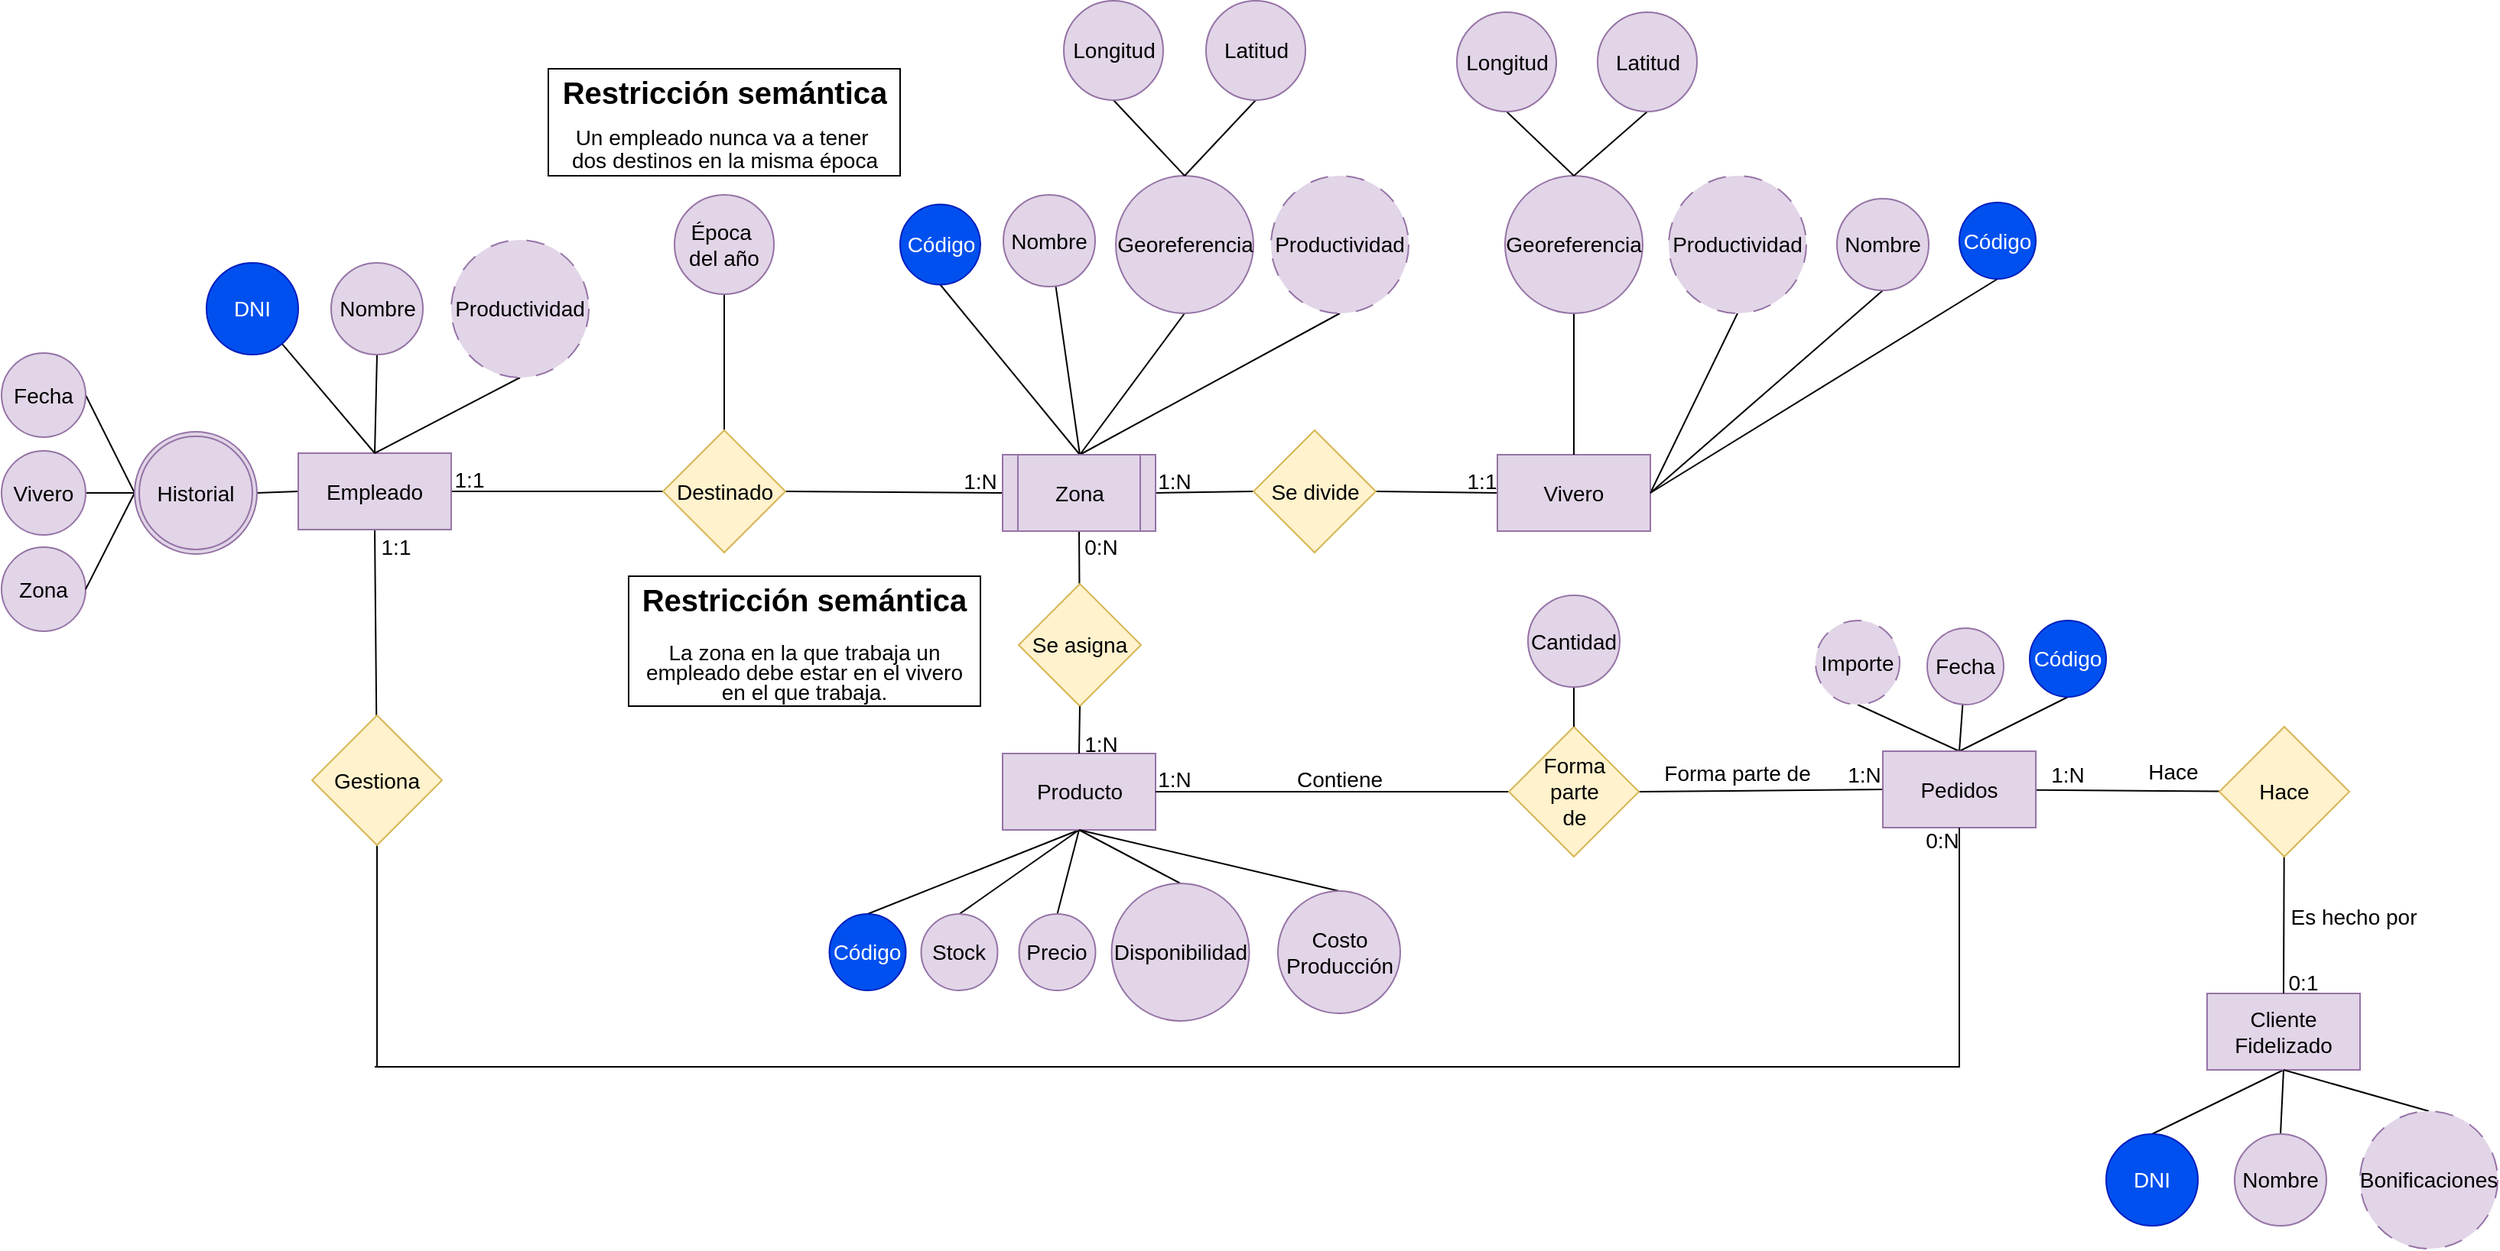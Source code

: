 <mxfile version="24.8.3">
  <diagram name="Viveros" id="qzEOuTu9NKWMBjpNig4R">
    <mxGraphModel grid="1" page="1" gridSize="10" guides="1" tooltips="1" connect="1" arrows="1" fold="1" pageScale="1" pageWidth="827" pageHeight="1169" math="0" shadow="0">
      <root>
        <mxCell id="0" />
        <mxCell id="1" parent="0" />
        <mxCell id="AyrixzSQWaV738IrmU4d-55" style="edgeStyle=none;curved=1;rounded=0;orthogonalLoop=1;jettySize=auto;html=1;exitX=1;exitY=0.5;exitDx=0;exitDy=0;entryX=0;entryY=0.5;entryDx=0;entryDy=0;fontSize=12;startSize=8;endSize=8;endArrow=none;endFill=0;" edge="1" parent="1" source="WhL2kZLVGy2SMYVbGXkR-1" target="AyrixzSQWaV738IrmU4d-54">
          <mxGeometry relative="1" as="geometry">
            <mxPoint x="435" y="494.5" as="sourcePoint" />
          </mxGeometry>
        </mxCell>
        <mxCell id="AyrixzSQWaV738IrmU4d-51" style="edgeStyle=none;curved=1;rounded=0;orthogonalLoop=1;jettySize=auto;html=1;exitX=0.5;exitY=1;exitDx=0;exitDy=0;fontSize=12;startSize=8;endSize=8;endArrow=none;endFill=0;" edge="1" parent="1" source="WhL2kZLVGy2SMYVbGXkR-1" target="AyrixzSQWaV738IrmU4d-22">
          <mxGeometry relative="1" as="geometry">
            <mxPoint x="385" y="519.5" as="sourcePoint" />
          </mxGeometry>
        </mxCell>
        <mxCell id="AyrixzSQWaV738IrmU4d-56" style="rounded=0;orthogonalLoop=1;jettySize=auto;html=1;exitX=0;exitY=0.5;exitDx=0;exitDy=0;entryX=1;entryY=0.5;entryDx=0;entryDy=0;fontSize=12;startSize=8;endSize=8;endArrow=none;endFill=0;" edge="1" parent="1" source="AyrixzSQWaV738IrmU4d-11" target="AyrixzSQWaV738IrmU4d-54">
          <mxGeometry relative="1" as="geometry" />
        </mxCell>
        <mxCell id="AyrixzSQWaV738IrmU4d-113" style="edgeStyle=none;curved=1;rounded=0;orthogonalLoop=1;jettySize=auto;html=1;exitX=1;exitY=0.5;exitDx=0;exitDy=0;fontSize=12;startSize=8;endSize=8;endArrow=none;endFill=0;entryX=0.5;entryY=1;entryDx=0;entryDy=0;" edge="1" parent="1" source="AyrixzSQWaV738IrmU4d-11" target="AyrixzSQWaV738IrmU4d-112">
          <mxGeometry relative="1" as="geometry" />
        </mxCell>
        <mxCell id="AyrixzSQWaV738IrmU4d-11" value="Vivero" style="rounded=0;whiteSpace=wrap;html=1;aspect=fixed;fontSize=14;fillColor=#e1d5e7;strokeColor=#9673a6;" vertex="1" parent="1">
          <mxGeometry x="658" y="469.5" width="100" height="50" as="geometry" />
        </mxCell>
        <mxCell id="Z_fFSw_3jqZQKLgusjVg-11" style="rounded=0;orthogonalLoop=1;jettySize=auto;html=1;exitX=0.5;exitY=1;exitDx=0;exitDy=0;entryX=0.5;entryY=0;entryDx=0;entryDy=0;endArrow=none;endFill=0;" edge="1" parent="1" source="AyrixzSQWaV738IrmU4d-12" target="Z_fFSw_3jqZQKLgusjVg-10">
          <mxGeometry relative="1" as="geometry" />
        </mxCell>
        <mxCell id="Z_fFSw_3jqZQKLgusjVg-43" style="rounded=0;orthogonalLoop=1;jettySize=auto;html=1;exitX=0.5;exitY=1;exitDx=0;exitDy=0;entryX=0.5;entryY=0;entryDx=0;entryDy=0;endArrow=none;endFill=0;" edge="1" parent="1" source="AyrixzSQWaV738IrmU4d-12" target="Z_fFSw_3jqZQKLgusjVg-42">
          <mxGeometry relative="1" as="geometry" />
        </mxCell>
        <mxCell id="AyrixzSQWaV738IrmU4d-12" value="Producto" style="rounded=0;whiteSpace=wrap;html=1;aspect=fixed;fontSize=14;fillColor=#e1d5e7;strokeColor=#9673a6;" vertex="1" parent="1">
          <mxGeometry x="334.5" y="665" width="100" height="50" as="geometry" />
        </mxCell>
        <mxCell id="AyrixzSQWaV738IrmU4d-47" style="edgeStyle=none;curved=1;rounded=0;orthogonalLoop=1;jettySize=auto;html=1;exitX=0.5;exitY=1;exitDx=0;exitDy=0;fontSize=12;startSize=8;endSize=8;endArrow=none;endFill=0;entryX=0.5;entryY=0;entryDx=0;entryDy=0;" edge="1" parent="1" source="AyrixzSQWaV738IrmU4d-13">
          <mxGeometry relative="1" as="geometry">
            <mxPoint x="385" y="469.5" as="targetPoint" />
          </mxGeometry>
        </mxCell>
        <mxCell id="AyrixzSQWaV738IrmU4d-13" value="Georeferencia" style="ellipse;whiteSpace=wrap;html=1;align=center;fillColor=#e1d5e7;strokeColor=#9673a6;aspect=fixed;fontSize=14;" vertex="1" parent="1">
          <mxGeometry x="408.5" y="287" width="90" height="90" as="geometry" />
        </mxCell>
        <mxCell id="AyrixzSQWaV738IrmU4d-46" style="edgeStyle=none;curved=1;rounded=0;orthogonalLoop=1;jettySize=auto;html=1;exitX=0.5;exitY=1;exitDx=0;exitDy=0;entryX=0.5;entryY=0;entryDx=0;entryDy=0;fontSize=12;startSize=8;endSize=8;endArrow=none;endFill=0;" edge="1" parent="1" source="AyrixzSQWaV738IrmU4d-15" target="AyrixzSQWaV738IrmU4d-11">
          <mxGeometry relative="1" as="geometry" />
        </mxCell>
        <mxCell id="AyrixzSQWaV738IrmU4d-15" value="Georeferencia" style="ellipse;whiteSpace=wrap;html=1;align=center;fillColor=#e1d5e7;strokeColor=#9673a6;aspect=fixed;fontSize=14;" vertex="1" parent="1">
          <mxGeometry x="663" y="287" width="90" height="90" as="geometry" />
        </mxCell>
        <mxCell id="AyrixzSQWaV738IrmU4d-43" style="edgeStyle=none;curved=1;rounded=0;orthogonalLoop=1;jettySize=auto;html=1;exitX=0.5;exitY=1;exitDx=0;exitDy=0;fontSize=12;startSize=8;endSize=8;endArrow=none;endFill=0;entryX=0.5;entryY=0;entryDx=0;entryDy=0;" edge="1" parent="1" source="AyrixzSQWaV738IrmU4d-16" target="AyrixzSQWaV738IrmU4d-13">
          <mxGeometry relative="1" as="geometry" />
        </mxCell>
        <mxCell id="AyrixzSQWaV738IrmU4d-16" value="Longitud" style="ellipse;whiteSpace=wrap;html=1;align=center;fillColor=#e1d5e7;strokeColor=#9673a6;aspect=fixed;fontSize=14;" vertex="1" parent="1">
          <mxGeometry x="374.5" y="172.5" width="65" height="65" as="geometry" />
        </mxCell>
        <mxCell id="AyrixzSQWaV738IrmU4d-42" style="edgeStyle=none;curved=1;rounded=0;orthogonalLoop=1;jettySize=auto;html=1;exitX=0.5;exitY=1;exitDx=0;exitDy=0;entryX=0.5;entryY=0;entryDx=0;entryDy=0;fontSize=12;startSize=8;endSize=8;endArrow=none;endFill=0;" edge="1" parent="1" source="AyrixzSQWaV738IrmU4d-17" target="AyrixzSQWaV738IrmU4d-13">
          <mxGeometry relative="1" as="geometry" />
        </mxCell>
        <mxCell id="AyrixzSQWaV738IrmU4d-17" value="Latitud" style="ellipse;whiteSpace=wrap;html=1;align=center;fillColor=#e1d5e7;strokeColor=#9673a6;fontSize=14;aspect=fixed;" vertex="1" parent="1">
          <mxGeometry x="467.5" y="172.5" width="65" height="65" as="geometry" />
        </mxCell>
        <mxCell id="AyrixzSQWaV738IrmU4d-44" style="edgeStyle=none;curved=1;rounded=0;orthogonalLoop=1;jettySize=auto;html=1;exitX=0.5;exitY=1;exitDx=0;exitDy=0;entryX=0.5;entryY=0;entryDx=0;entryDy=0;fontSize=12;startSize=8;endSize=8;endArrow=none;endFill=0;" edge="1" parent="1" source="AyrixzSQWaV738IrmU4d-18" target="AyrixzSQWaV738IrmU4d-15">
          <mxGeometry relative="1" as="geometry" />
        </mxCell>
        <mxCell id="AyrixzSQWaV738IrmU4d-18" value="Longitud" style="ellipse;whiteSpace=wrap;html=1;align=center;fillColor=#e1d5e7;strokeColor=#9673a6;aspect=fixed;fontSize=14;" vertex="1" parent="1">
          <mxGeometry x="631.5" y="180" width="65" height="65" as="geometry" />
        </mxCell>
        <mxCell id="AyrixzSQWaV738IrmU4d-45" style="edgeStyle=none;curved=1;rounded=0;orthogonalLoop=1;jettySize=auto;html=1;exitX=0.5;exitY=1;exitDx=0;exitDy=0;entryX=0.5;entryY=0;entryDx=0;entryDy=0;fontSize=12;startSize=8;endSize=8;endArrow=none;endFill=0;" edge="1" parent="1" source="AyrixzSQWaV738IrmU4d-19" target="AyrixzSQWaV738IrmU4d-15">
          <mxGeometry relative="1" as="geometry" />
        </mxCell>
        <mxCell id="AyrixzSQWaV738IrmU4d-19" value="Latitud" style="ellipse;whiteSpace=wrap;html=1;align=center;fillColor=#e1d5e7;strokeColor=#9673a6;aspect=fixed;fontSize=14;" vertex="1" parent="1">
          <mxGeometry x="723.5" y="180" width="65" height="65" as="geometry" />
        </mxCell>
        <mxCell id="AyrixzSQWaV738IrmU4d-53" style="edgeStyle=none;curved=1;rounded=0;orthogonalLoop=1;jettySize=auto;html=1;exitX=0.5;exitY=0;exitDx=0;exitDy=0;entryX=0.5;entryY=1;entryDx=0;entryDy=0;fontSize=12;startSize=8;endSize=8;endArrow=none;endFill=0;" edge="1" parent="1" source="AyrixzSQWaV738IrmU4d-20" target="AyrixzSQWaV738IrmU4d-12">
          <mxGeometry relative="1" as="geometry" />
        </mxCell>
        <mxCell id="AyrixzSQWaV738IrmU4d-20" value="Disponibilidad" style="ellipse;whiteSpace=wrap;html=1;align=center;fillColor=#e1d5e7;strokeColor=#9673a6;aspect=fixed;fontSize=14;" vertex="1" parent="1">
          <mxGeometry x="405.75" y="750" width="90" height="90" as="geometry" />
        </mxCell>
        <mxCell id="AyrixzSQWaV738IrmU4d-22" value="Se asigna" style="rhombus;whiteSpace=wrap;html=1;fillColor=#fff2cc;strokeColor=#d6b656;fontSize=14;aspect=fixed;" vertex="1" parent="1">
          <mxGeometry x="345" y="554" width="80" height="80" as="geometry" />
        </mxCell>
        <mxCell id="AyrixzSQWaV738IrmU4d-37" style="edgeStyle=none;curved=1;rounded=0;orthogonalLoop=1;jettySize=auto;html=1;entryX=0.5;entryY=0;entryDx=0;entryDy=0;fontSize=12;startSize=8;endSize=8;endArrow=none;endFill=0;exitX=0.5;exitY=1;exitDx=0;exitDy=0;" edge="1" parent="1" source="AyrixzSQWaV738IrmU4d-26" target="AyrixzSQWaV738IrmU4d-96">
          <mxGeometry relative="1" as="geometry">
            <mxPoint x="179" y="322" as="sourcePoint" />
          </mxGeometry>
        </mxCell>
        <mxCell id="AyrixzSQWaV738IrmU4d-26" value="Época&amp;nbsp;&lt;div&gt;del año&lt;/div&gt;" style="ellipse;whiteSpace=wrap;html=1;align=center;fillColor=#e1d5e7;strokeColor=#9673a6;aspect=fixed;fontSize=14;" vertex="1" parent="1">
          <mxGeometry x="120" y="299.5" width="65" height="65" as="geometry" />
        </mxCell>
        <mxCell id="AyrixzSQWaV738IrmU4d-52" style="rounded=0;orthogonalLoop=1;jettySize=auto;html=1;exitX=0.5;exitY=1;exitDx=0;exitDy=0;entryX=0.5;entryY=0;entryDx=0;entryDy=0;fontSize=12;startSize=8;endSize=8;endArrow=none;endFill=0;" edge="1" parent="1" source="AyrixzSQWaV738IrmU4d-22" target="AyrixzSQWaV738IrmU4d-12">
          <mxGeometry relative="1" as="geometry">
            <mxPoint x="387" y="639" as="sourcePoint" />
          </mxGeometry>
        </mxCell>
        <mxCell id="AyrixzSQWaV738IrmU4d-54" value="Se divide" style="rhombus;whiteSpace=wrap;html=1;fillColor=#fff2cc;strokeColor=#d6b656;fontSize=14;aspect=fixed;" vertex="1" parent="1">
          <mxGeometry x="498.5" y="453.5" width="80" height="80" as="geometry" />
        </mxCell>
        <mxCell id="AyrixzSQWaV738IrmU4d-107" style="edgeStyle=none;curved=1;rounded=0;orthogonalLoop=1;jettySize=auto;html=1;exitX=0;exitY=0.5;exitDx=0;exitDy=0;entryX=1;entryY=0.5;entryDx=0;entryDy=0;fontSize=12;startSize=8;endSize=8;endArrow=none;endFill=0;" edge="1" parent="1" source="5xwBZp21FtiyCXYwIC1_-6" target="AyrixzSQWaV738IrmU4d-65">
          <mxGeometry relative="1" as="geometry" />
        </mxCell>
        <mxCell id="Z_fFSw_3jqZQKLgusjVg-7" style="rounded=0;orthogonalLoop=1;jettySize=auto;html=1;entryX=0.5;entryY=0;entryDx=0;entryDy=0;endArrow=none;endFill=0;exitX=0.5;exitY=1;exitDx=0;exitDy=0;" edge="1" parent="1" source="AyrixzSQWaV738IrmU4d-57" target="Z_fFSw_3jqZQKLgusjVg-6">
          <mxGeometry relative="1" as="geometry" />
        </mxCell>
        <mxCell id="Z_fFSw_3jqZQKLgusjVg-9" style="rounded=0;orthogonalLoop=1;jettySize=auto;html=1;entryX=0.5;entryY=0;entryDx=0;entryDy=0;endArrow=none;endFill=0;exitX=0.5;exitY=1;exitDx=0;exitDy=0;" edge="1" parent="1" source="AyrixzSQWaV738IrmU4d-57" target="Z_fFSw_3jqZQKLgusjVg-8">
          <mxGeometry relative="1" as="geometry" />
        </mxCell>
        <mxCell id="AyrixzSQWaV738IrmU4d-57" value="Cliente Fidelizado" style="rounded=0;whiteSpace=wrap;html=1;aspect=fixed;fontSize=14;fillColor=#e1d5e7;strokeColor=#9673a6;" vertex="1" parent="1">
          <mxGeometry x="1122" y="822" width="100" height="50" as="geometry" />
        </mxCell>
        <mxCell id="AyrixzSQWaV738IrmU4d-76" style="edgeStyle=none;curved=1;rounded=0;orthogonalLoop=1;jettySize=auto;html=1;exitX=0.5;exitY=0;exitDx=0;exitDy=0;entryX=0.5;entryY=1;entryDx=0;entryDy=0;fontSize=12;startSize=8;endSize=8;endArrow=none;endFill=0;" edge="1" parent="1" source="AyrixzSQWaV738IrmU4d-60" target="AyrixzSQWaV738IrmU4d-57">
          <mxGeometry relative="1" as="geometry">
            <mxPoint x="761" y="732" as="targetPoint" />
          </mxGeometry>
        </mxCell>
        <mxCell id="AyrixzSQWaV738IrmU4d-60" value="Bonificaciones" style="ellipse;whiteSpace=wrap;html=1;align=center;fillColor=#e1d5e7;strokeColor=#9673a6;aspect=fixed;fontSize=14;dashed=1;dashPattern=12 12;" vertex="1" parent="1">
          <mxGeometry x="1222" y="899" width="90" height="90" as="geometry" />
        </mxCell>
        <mxCell id="AyrixzSQWaV738IrmU4d-67" style="edgeStyle=none;curved=1;rounded=0;orthogonalLoop=1;jettySize=auto;html=1;exitX=0;exitY=0.5;exitDx=0;exitDy=0;fontSize=12;startSize=8;endSize=8;endArrow=none;endFill=0;entryX=1;entryY=0.5;entryDx=0;entryDy=0;" edge="1" parent="1" source="AyrixzSQWaV738IrmU4d-65" target="AyrixzSQWaV738IrmU4d-12">
          <mxGeometry relative="1" as="geometry">
            <mxPoint x="560" y="690" as="sourcePoint" />
          </mxGeometry>
        </mxCell>
        <mxCell id="AyrixzSQWaV738IrmU4d-65" value="Forma&lt;div&gt;parte&lt;/div&gt;&lt;div&gt;de&lt;/div&gt;" style="rhombus;whiteSpace=wrap;html=1;fillColor=#fff2cc;strokeColor=#d6b656;fontSize=14;aspect=fixed;" vertex="1" parent="1">
          <mxGeometry x="665.5" y="647.5" width="85" height="85" as="geometry" />
        </mxCell>
        <mxCell id="AyrixzSQWaV738IrmU4d-92" style="edgeStyle=none;curved=1;rounded=0;orthogonalLoop=1;jettySize=auto;html=1;exitX=1;exitY=0.5;exitDx=0;exitDy=0;entryX=0;entryY=0.5;entryDx=0;entryDy=0;fontSize=12;startSize=8;endSize=8;endArrow=none;endFill=0;" edge="1" parent="1" source="AyrixzSQWaV738IrmU4d-87" target="AyrixzSQWaV738IrmU4d-96">
          <mxGeometry relative="1" as="geometry">
            <mxPoint x="25.0" y="494" as="targetPoint" />
          </mxGeometry>
        </mxCell>
        <mxCell id="Z_fFSw_3jqZQKLgusjVg-14" style="rounded=0;orthogonalLoop=1;jettySize=auto;html=1;exitX=0.5;exitY=0;exitDx=0;exitDy=0;entryX=0.5;entryY=1;entryDx=0;entryDy=0;endArrow=none;endFill=0;" edge="1" parent="1" source="AyrixzSQWaV738IrmU4d-87" target="Z_fFSw_3jqZQKLgusjVg-13">
          <mxGeometry relative="1" as="geometry" />
        </mxCell>
        <mxCell id="5xwBZp21FtiyCXYwIC1_-34" style="rounded=0;orthogonalLoop=1;jettySize=auto;html=1;exitX=0;exitY=0.5;exitDx=0;exitDy=0;entryX=1;entryY=0.5;entryDx=0;entryDy=0;endArrow=none;endFill=0;" edge="1" parent="1" source="AyrixzSQWaV738IrmU4d-87" target="5xwBZp21FtiyCXYwIC1_-27">
          <mxGeometry relative="1" as="geometry" />
        </mxCell>
        <mxCell id="5xwBZp21FtiyCXYwIC1_-36" style="rounded=0;orthogonalLoop=1;jettySize=auto;html=1;exitX=0.5;exitY=1;exitDx=0;exitDy=0;endArrow=none;endFill=0;" edge="1" parent="1" source="AyrixzSQWaV738IrmU4d-87" target="5xwBZp21FtiyCXYwIC1_-35">
          <mxGeometry relative="1" as="geometry" />
        </mxCell>
        <mxCell id="AyrixzSQWaV738IrmU4d-87" value="Empleado" style="rounded=0;whiteSpace=wrap;html=1;aspect=fixed;fontSize=14;fillColor=#e1d5e7;strokeColor=#9673a6;" vertex="1" parent="1">
          <mxGeometry x="-126" y="468.5" width="100" height="50" as="geometry" />
        </mxCell>
        <mxCell id="AyrixzSQWaV738IrmU4d-102" style="edgeStyle=none;curved=1;rounded=0;orthogonalLoop=1;jettySize=auto;html=1;exitX=1;exitY=0.5;exitDx=0;exitDy=0;fontSize=12;startSize=8;endSize=8;endArrow=none;endFill=0;entryX=0;entryY=0.5;entryDx=0;entryDy=0;" edge="1" parent="1" source="AyrixzSQWaV738IrmU4d-96" target="WhL2kZLVGy2SMYVbGXkR-1">
          <mxGeometry relative="1" as="geometry">
            <mxPoint x="335" y="494.5" as="targetPoint" />
          </mxGeometry>
        </mxCell>
        <mxCell id="AyrixzSQWaV738IrmU4d-96" value="Destinado" style="rhombus;whiteSpace=wrap;html=1;fillColor=#fff2cc;strokeColor=#d6b656;fontSize=14;aspect=fixed;" vertex="1" parent="1">
          <mxGeometry x="112.5" y="453.5" width="80" height="80" as="geometry" />
        </mxCell>
        <mxCell id="AyrixzSQWaV738IrmU4d-111" style="edgeStyle=none;curved=1;rounded=0;orthogonalLoop=1;jettySize=auto;html=1;exitX=0.5;exitY=1;exitDx=0;exitDy=0;entryX=0.5;entryY=0;entryDx=0;entryDy=0;fontSize=12;startSize=8;endSize=8;endArrow=none;endFill=0;" edge="1" parent="1" source="AyrixzSQWaV738IrmU4d-110" target="AyrixzSQWaV738IrmU4d-87">
          <mxGeometry relative="1" as="geometry" />
        </mxCell>
        <mxCell id="AyrixzSQWaV738IrmU4d-110" value="Productividad" style="ellipse;whiteSpace=wrap;html=1;align=center;fillColor=#e1d5e7;strokeColor=#9673a6;aspect=fixed;fontSize=14;dashed=1;dashPattern=12 12;" vertex="1" parent="1">
          <mxGeometry x="-26" y="329" width="90" height="90" as="geometry" />
        </mxCell>
        <mxCell id="AyrixzSQWaV738IrmU4d-112" value="Productividad" style="ellipse;whiteSpace=wrap;html=1;align=center;fillColor=#e1d5e7;strokeColor=#9673a6;aspect=fixed;fontSize=14;dashed=1;dashPattern=12 12;" vertex="1" parent="1">
          <mxGeometry x="770" y="287" width="90" height="90" as="geometry" />
        </mxCell>
        <mxCell id="Z_fFSw_3jqZQKLgusjVg-2" value="Contiene" style="text;html=1;align=center;verticalAlign=middle;whiteSpace=wrap;rounded=0;fontSize=14;aspect=fixed;" vertex="1" parent="1">
          <mxGeometry x="524.5" y="667" width="60" height="30" as="geometry" />
        </mxCell>
        <mxCell id="Z_fFSw_3jqZQKLgusjVg-3" value="Forma parte de" style="text;html=1;align=center;verticalAlign=middle;whiteSpace=wrap;rounded=0;fontSize=14;aspect=fixed;" vertex="1" parent="1">
          <mxGeometry x="760" y="650" width="110" height="55" as="geometry" />
        </mxCell>
        <mxCell id="Z_fFSw_3jqZQKLgusjVg-5" value="&lt;h1 style=&quot;margin-top: 0px; line-height: 100%;&quot;&gt;&lt;font style=&quot;font-size: 20px;&quot;&gt;Restricción semántica&lt;/font&gt;&lt;/h1&gt;&lt;p style=&quot;line-height: 20%;&quot;&gt;&lt;font face=&quot;Montserrat, sans-serif&quot;&gt;&lt;span style=&quot;font-size: 14px; white-space-collapse: preserve;&quot;&gt;Un empleado nunca va a tener &lt;/span&gt;&lt;/font&gt;&lt;/p&gt;&lt;p style=&quot;line-height: 20%;&quot;&gt;&lt;font face=&quot;Montserrat, sans-serif&quot;&gt;&lt;span style=&quot;font-size: 14px; white-space-collapse: preserve;&quot;&gt;dos destinos en la misma época&lt;/span&gt;&lt;/font&gt;&lt;br&gt;&lt;/p&gt;" style="text;html=1;whiteSpace=wrap;overflow=hidden;rounded=0;strokeColor=default;verticalAlign=middle;spacingRight=3;spacingLeft=3;align=center;" vertex="1" parent="1">
          <mxGeometry x="37.5" y="217" width="230" height="70" as="geometry" />
        </mxCell>
        <mxCell id="Z_fFSw_3jqZQKLgusjVg-6" value="&lt;font style=&quot;font-size: 14px;&quot;&gt;DNI&lt;/font&gt;" style="ellipse;whiteSpace=wrap;html=1;align=center;fillColor=#0050ef;strokeColor=#001DBC;fontColor=#ffffff;aspect=fixed;fontSize=14;" vertex="1" parent="1">
          <mxGeometry x="1056" y="914" width="60" height="60" as="geometry" />
        </mxCell>
        <mxCell id="Z_fFSw_3jqZQKLgusjVg-8" value="&lt;font style=&quot;font-size: 14px;&quot;&gt;Nombre&lt;/font&gt;" style="ellipse;whiteSpace=wrap;html=1;align=center;fillColor=#e1d5e7;strokeColor=#9673a6;aspect=fixed;fontSize=14;" vertex="1" parent="1">
          <mxGeometry x="1140" y="914" width="60" height="60" as="geometry" />
        </mxCell>
        <mxCell id="Z_fFSw_3jqZQKLgusjVg-10" value="&lt;font style=&quot;font-size: 14px;&quot;&gt;Código&lt;/font&gt;" style="ellipse;whiteSpace=wrap;html=1;align=center;fillColor=#0050ef;strokeColor=#001DBC;fontColor=#ffffff;aspect=fixed;fontSize=14;" vertex="1" parent="1">
          <mxGeometry x="221.25" y="770" width="50" height="50" as="geometry" />
        </mxCell>
        <mxCell id="Z_fFSw_3jqZQKLgusjVg-15" style="rounded=0;orthogonalLoop=1;jettySize=auto;html=1;entryX=0.5;entryY=0;entryDx=0;entryDy=0;endArrow=none;endFill=0;" edge="1" parent="1" source="Z_fFSw_3jqZQKLgusjVg-12" target="AyrixzSQWaV738IrmU4d-87">
          <mxGeometry relative="1" as="geometry" />
        </mxCell>
        <mxCell id="Z_fFSw_3jqZQKLgusjVg-12" value="&lt;font style=&quot;font-size: 14px;&quot;&gt;DNI&lt;/font&gt;" style="ellipse;whiteSpace=wrap;html=1;align=center;fillColor=#0050ef;strokeColor=#001DBC;fontColor=#ffffff;aspect=fixed;fontSize=14;" vertex="1" parent="1">
          <mxGeometry x="-186" y="344" width="60" height="60" as="geometry" />
        </mxCell>
        <mxCell id="Z_fFSw_3jqZQKLgusjVg-13" value="&lt;font style=&quot;font-size: 14px;&quot;&gt;Nombre&lt;/font&gt;" style="ellipse;whiteSpace=wrap;html=1;align=center;fillColor=#e1d5e7;strokeColor=#9673a6;aspect=fixed;fontSize=14;" vertex="1" parent="1">
          <mxGeometry x="-104.5" y="344" width="60" height="60" as="geometry" />
        </mxCell>
        <mxCell id="Z_fFSw_3jqZQKLgusjVg-18" value="&lt;h1 style=&quot;margin-top: 0px; line-height: 100%;&quot;&gt;&lt;font style=&quot;font-size: 20px;&quot;&gt;Restricción semántica&lt;/font&gt;&lt;/h1&gt;&lt;p style=&quot;line-height: 100%;&quot;&gt;&lt;font face=&quot;Montserrat, sans-serif&quot;&gt;&lt;span style=&quot;font-size: 14px; white-space-collapse: preserve;&quot;&gt;La zona en la que trabaja un empleado debe estar en el vivero en el que trabaja.&lt;/span&gt;&lt;/font&gt;&lt;/p&gt;" style="text;html=1;whiteSpace=wrap;overflow=hidden;rounded=0;strokeColor=default;verticalAlign=middle;spacingRight=3;spacingLeft=3;align=center;" vertex="1" parent="1">
          <mxGeometry x="90" y="549" width="230" height="85" as="geometry" />
        </mxCell>
        <mxCell id="Z_fFSw_3jqZQKLgusjVg-20" style="rounded=0;orthogonalLoop=1;jettySize=auto;html=1;exitX=0.5;exitY=1;exitDx=0;exitDy=0;entryX=1;entryY=0.5;entryDx=0;entryDy=0;endArrow=none;endFill=0;" edge="1" parent="1" source="Z_fFSw_3jqZQKLgusjVg-19" target="AyrixzSQWaV738IrmU4d-11">
          <mxGeometry relative="1" as="geometry" />
        </mxCell>
        <mxCell id="Z_fFSw_3jqZQKLgusjVg-19" value="&lt;font style=&quot;font-size: 14px;&quot;&gt;Código&lt;/font&gt;" style="ellipse;whiteSpace=wrap;html=1;align=center;fillColor=#0050ef;strokeColor=#001DBC;fontColor=#ffffff;aspect=fixed;fontSize=14;" vertex="1" parent="1">
          <mxGeometry x="960" y="304.5" width="50" height="50" as="geometry" />
        </mxCell>
        <mxCell id="Z_fFSw_3jqZQKLgusjVg-22" style="rounded=0;orthogonalLoop=1;jettySize=auto;html=1;exitX=0.5;exitY=1;exitDx=0;exitDy=0;entryX=0.5;entryY=0;entryDx=0;entryDy=0;endArrow=none;endFill=0;" edge="1" parent="1" source="Z_fFSw_3jqZQKLgusjVg-21">
          <mxGeometry relative="1" as="geometry">
            <mxPoint x="385" y="469.5" as="targetPoint" />
          </mxGeometry>
        </mxCell>
        <mxCell id="Z_fFSw_3jqZQKLgusjVg-21" value="&lt;font style=&quot;font-size: 14px;&quot;&gt;Código&lt;/font&gt;" style="ellipse;whiteSpace=wrap;html=1;align=center;fillColor=#0050ef;strokeColor=#001DBC;fontColor=#ffffff;aspect=fixed;fontSize=14;" vertex="1" parent="1">
          <mxGeometry x="267.5" y="305.75" width="52.5" height="52.5" as="geometry" />
        </mxCell>
        <mxCell id="Z_fFSw_3jqZQKLgusjVg-26" value="1:N" style="text;html=1;align=center;verticalAlign=middle;whiteSpace=wrap;rounded=0;fontSize=14;aspect=fixed;" vertex="1" parent="1">
          <mxGeometry x="369" y="644" width="60" height="30" as="geometry" />
        </mxCell>
        <mxCell id="Z_fFSw_3jqZQKLgusjVg-27" value="0:N" style="text;html=1;align=center;verticalAlign=middle;whiteSpace=wrap;rounded=0;fontSize=14;aspect=fixed;" vertex="1" parent="1">
          <mxGeometry x="369" y="515" width="60" height="30" as="geometry" />
        </mxCell>
        <mxCell id="Z_fFSw_3jqZQKLgusjVg-30" value="1:1" style="text;html=1;align=center;verticalAlign=middle;whiteSpace=wrap;rounded=0;fontSize=14;aspect=fixed;" vertex="1" parent="1">
          <mxGeometry x="618" y="472" width="60" height="30" as="geometry" />
        </mxCell>
        <mxCell id="Z_fFSw_3jqZQKLgusjVg-34" value="1:N" style="text;html=1;align=center;verticalAlign=middle;whiteSpace=wrap;rounded=0;fontSize=14;aspect=fixed;" vertex="1" parent="1">
          <mxGeometry x="417" y="471.5" width="60" height="30" as="geometry" />
        </mxCell>
        <mxCell id="Z_fFSw_3jqZQKLgusjVg-40" value="1:N" style="text;html=1;align=center;verticalAlign=middle;whiteSpace=wrap;rounded=0;fontSize=14;aspect=fixed;" vertex="1" parent="1">
          <mxGeometry x="290" y="472" width="60" height="30" as="geometry" />
        </mxCell>
        <mxCell id="Z_fFSw_3jqZQKLgusjVg-42" value="&lt;font style=&quot;font-size: 14px;&quot;&gt;Stock&lt;/font&gt;" style="ellipse;whiteSpace=wrap;html=1;align=center;fillColor=#e1d5e7;strokeColor=#9673a6;aspect=fixed;fontSize=14;" vertex="1" parent="1">
          <mxGeometry x="281.25" y="770" width="50" height="50" as="geometry" />
        </mxCell>
        <mxCell id="Z_fFSw_3jqZQKLgusjVg-45" style="rounded=0;orthogonalLoop=1;jettySize=auto;html=1;exitX=0.5;exitY=0;exitDx=0;exitDy=0;entryX=0.5;entryY=1;entryDx=0;entryDy=0;endArrow=none;endFill=0;" edge="1" parent="1" source="Z_fFSw_3jqZQKLgusjVg-44" target="AyrixzSQWaV738IrmU4d-12">
          <mxGeometry relative="1" as="geometry" />
        </mxCell>
        <mxCell id="Z_fFSw_3jqZQKLgusjVg-44" value="&lt;font style=&quot;font-size: 14px;&quot;&gt;Precio&lt;/font&gt;" style="ellipse;whiteSpace=wrap;html=1;align=center;fillColor=#e1d5e7;strokeColor=#9673a6;aspect=fixed;fontSize=14;" vertex="1" parent="1">
          <mxGeometry x="345.25" y="770" width="50" height="50" as="geometry" />
        </mxCell>
        <mxCell id="Z_fFSw_3jqZQKLgusjVg-46" value="1:1" style="text;html=1;align=center;verticalAlign=middle;whiteSpace=wrap;rounded=0;fontSize=14;aspect=fixed;" vertex="1" parent="1">
          <mxGeometry x="-92" y="515" width="60" height="30" as="geometry" />
        </mxCell>
        <mxCell id="Z_fFSw_3jqZQKLgusjVg-50" value="1:1" style="text;html=1;align=center;verticalAlign=middle;whiteSpace=wrap;rounded=0;fontSize=14;aspect=fixed;" vertex="1" parent="1">
          <mxGeometry x="-44" y="471" width="60" height="30" as="geometry" />
        </mxCell>
        <mxCell id="Z_fFSw_3jqZQKLgusjVg-52" value="1:N" style="text;html=1;align=center;verticalAlign=middle;whiteSpace=wrap;rounded=0;fontSize=14;aspect=fixed;" vertex="1" parent="1">
          <mxGeometry x="868" y="663.5" width="60" height="30" as="geometry" />
        </mxCell>
        <mxCell id="Z_fFSw_3jqZQKLgusjVg-56" value="1:N" style="text;html=1;align=center;verticalAlign=middle;whiteSpace=wrap;rounded=0;fontSize=14;aspect=fixed;" vertex="1" parent="1">
          <mxGeometry x="1001" y="663.5" width="60" height="30" as="geometry" />
        </mxCell>
        <mxCell id="Z_fFSw_3jqZQKLgusjVg-68" style="rounded=0;orthogonalLoop=1;jettySize=auto;html=1;exitX=0.5;exitY=1;exitDx=0;exitDy=0;entryX=0.5;entryY=0;entryDx=0;entryDy=0;endArrow=none;endFill=0;" edge="1" parent="1" source="Z_fFSw_3jqZQKLgusjVg-67">
          <mxGeometry relative="1" as="geometry">
            <mxPoint x="385" y="469.5" as="targetPoint" />
          </mxGeometry>
        </mxCell>
        <mxCell id="Z_fFSw_3jqZQKLgusjVg-67" value="Productividad" style="ellipse;whiteSpace=wrap;html=1;align=center;fillColor=#e1d5e7;strokeColor=#9673a6;aspect=fixed;fontSize=14;dashed=1;dashPattern=12 12;" vertex="1" parent="1">
          <mxGeometry x="510" y="287" width="90" height="90" as="geometry" />
        </mxCell>
        <mxCell id="zZc5tvdtqpfXuyB3mYr--4" style="rounded=0;orthogonalLoop=1;jettySize=auto;html=1;entryX=0.5;entryY=0;entryDx=0;entryDy=0;endArrow=none;endFill=0;" edge="1" parent="1" source="zZc5tvdtqpfXuyB3mYr--3" target="5xwBZp21FtiyCXYwIC1_-6">
          <mxGeometry relative="1" as="geometry">
            <mxPoint x="964" y="650" as="targetPoint" />
          </mxGeometry>
        </mxCell>
        <mxCell id="zZc5tvdtqpfXuyB3mYr--3" value="&lt;font style=&quot;font-size: 14px;&quot;&gt;Fecha&lt;/font&gt;" style="ellipse;whiteSpace=wrap;html=1;align=center;fillColor=#e1d5e7;strokeColor=#9673a6;aspect=fixed;fontSize=14;" vertex="1" parent="1">
          <mxGeometry x="939" y="583" width="50" height="50" as="geometry" />
        </mxCell>
        <mxCell id="zZc5tvdtqpfXuyB3mYr--7" style="rounded=0;orthogonalLoop=1;jettySize=auto;html=1;endArrow=none;endFill=0;entryX=0.5;entryY=1;entryDx=0;entryDy=0;exitX=0.5;exitY=0;exitDx=0;exitDy=0;" edge="1" parent="1" source="5xwBZp21FtiyCXYwIC1_-6" target="zZc5tvdtqpfXuyB3mYr--9">
          <mxGeometry relative="1" as="geometry">
            <mxPoint x="964" y="650" as="sourcePoint" />
            <mxPoint x="850.5" y="622.5" as="targetPoint" />
          </mxGeometry>
        </mxCell>
        <mxCell id="zZc5tvdtqpfXuyB3mYr--9" value="Importe" style="ellipse;whiteSpace=wrap;html=1;align=center;fillColor=#e1d5e7;strokeColor=#9673a6;aspect=fixed;fontSize=14;dashed=1;dashPattern=12 12;" vertex="1" parent="1">
          <mxGeometry x="866" y="578" width="55" height="55" as="geometry" />
        </mxCell>
        <mxCell id="5xwBZp21FtiyCXYwIC1_-16" value="" style="rounded=0;orthogonalLoop=1;jettySize=auto;html=1;endArrow=none;endFill=0;" edge="1" parent="1" source="5xwBZp21FtiyCXYwIC1_-6" target="5xwBZp21FtiyCXYwIC1_-15">
          <mxGeometry relative="1" as="geometry" />
        </mxCell>
        <mxCell id="5xwBZp21FtiyCXYwIC1_-39" style="rounded=0;orthogonalLoop=1;jettySize=auto;html=1;exitX=0.5;exitY=0;exitDx=0;exitDy=0;entryX=0.5;entryY=1;entryDx=0;entryDy=0;endArrow=none;endFill=0;" edge="1" parent="1" source="5xwBZp21FtiyCXYwIC1_-6" target="5xwBZp21FtiyCXYwIC1_-38">
          <mxGeometry relative="1" as="geometry" />
        </mxCell>
        <mxCell id="5xwBZp21FtiyCXYwIC1_-6" value="Pedidos" style="rounded=0;whiteSpace=wrap;html=1;aspect=fixed;fontSize=14;fillColor=#e1d5e7;strokeColor=#9673a6;" vertex="1" parent="1">
          <mxGeometry x="910" y="663.5" width="100" height="50" as="geometry" />
        </mxCell>
        <mxCell id="5xwBZp21FtiyCXYwIC1_-17" value="" style="rounded=0;orthogonalLoop=1;jettySize=auto;html=1;entryX=0.5;entryY=0;entryDx=0;entryDy=0;endArrow=none;endFill=0;" edge="1" parent="1" source="5xwBZp21FtiyCXYwIC1_-15" target="AyrixzSQWaV738IrmU4d-57">
          <mxGeometry relative="1" as="geometry" />
        </mxCell>
        <mxCell id="5xwBZp21FtiyCXYwIC1_-15" value="Hace" style="rhombus;whiteSpace=wrap;html=1;fillColor=#fff2cc;strokeColor=#d6b656;fontSize=14;aspect=fixed;" vertex="1" parent="1">
          <mxGeometry x="1130" y="647.5" width="85" height="85" as="geometry" />
        </mxCell>
        <mxCell id="5xwBZp21FtiyCXYwIC1_-19" value="1:N" style="text;html=1;align=center;verticalAlign=middle;whiteSpace=wrap;rounded=0;fontSize=14;aspect=fixed;" vertex="1" parent="1">
          <mxGeometry x="417" y="667" width="60" height="30" as="geometry" />
        </mxCell>
        <mxCell id="5xwBZp21FtiyCXYwIC1_-20" value="0:1" style="text;html=1;align=center;verticalAlign=middle;whiteSpace=wrap;rounded=0;fontSize=14;aspect=fixed;" vertex="1" parent="1">
          <mxGeometry x="1155" y="799.5" width="60" height="30" as="geometry" />
        </mxCell>
        <mxCell id="5xwBZp21FtiyCXYwIC1_-21" style="edgeStyle=none;curved=1;rounded=0;orthogonalLoop=1;jettySize=auto;html=1;fontSize=12;startSize=8;endSize=8;endArrow=none;endFill=0;entryX=0;entryY=0.5;entryDx=0;entryDy=0;exitX=1;exitY=0.5;exitDx=0;exitDy=0;" edge="1" parent="1" source="5xwBZp21FtiyCXYwIC1_-22" target="5xwBZp21FtiyCXYwIC1_-27">
          <mxGeometry relative="1" as="geometry">
            <mxPoint x="-374.0" y="346.0" as="targetPoint" />
          </mxGeometry>
        </mxCell>
        <mxCell id="5xwBZp21FtiyCXYwIC1_-22" value="Vivero" style="ellipse;whiteSpace=wrap;html=1;align=center;fillColor=#e1d5e7;strokeColor=#9673a6;aspect=fixed;fontSize=14;" vertex="1" parent="1">
          <mxGeometry x="-320" y="467" width="55" height="55" as="geometry" />
        </mxCell>
        <mxCell id="5xwBZp21FtiyCXYwIC1_-23" value="Zona" style="ellipse;whiteSpace=wrap;html=1;align=center;fillColor=#e1d5e7;strokeColor=#9673a6;aspect=fixed;fontSize=14;" vertex="1" parent="1">
          <mxGeometry x="-320" y="530" width="55" height="55" as="geometry" />
        </mxCell>
        <mxCell id="5xwBZp21FtiyCXYwIC1_-24" style="edgeStyle=none;curved=1;rounded=0;orthogonalLoop=1;jettySize=auto;html=1;exitX=1;exitY=0.5;exitDx=0;exitDy=0;entryX=0;entryY=0.5;entryDx=0;entryDy=0;fontSize=12;startSize=8;endSize=8;endArrow=none;endFill=0;" edge="1" parent="1" source="5xwBZp21FtiyCXYwIC1_-25" target="5xwBZp21FtiyCXYwIC1_-27">
          <mxGeometry relative="1" as="geometry">
            <mxPoint x="-338" y="364" as="targetPoint" />
          </mxGeometry>
        </mxCell>
        <mxCell id="5xwBZp21FtiyCXYwIC1_-25" value="Fecha" style="ellipse;whiteSpace=wrap;html=1;align=center;fillColor=#e1d5e7;strokeColor=#9673a6;aspect=fixed;fontSize=14;" vertex="1" parent="1">
          <mxGeometry x="-320" y="403" width="55" height="55" as="geometry" />
        </mxCell>
        <mxCell id="5xwBZp21FtiyCXYwIC1_-26" style="edgeStyle=none;curved=1;rounded=0;orthogonalLoop=1;jettySize=auto;html=1;entryX=0;entryY=0.5;entryDx=0;entryDy=0;fontSize=12;startSize=8;endSize=8;endArrow=none;endFill=0;exitX=1;exitY=0.5;exitDx=0;exitDy=0;" edge="1" parent="1" source="5xwBZp21FtiyCXYwIC1_-23" target="5xwBZp21FtiyCXYwIC1_-27">
          <mxGeometry relative="1" as="geometry">
            <mxPoint x="-302.99" y="342.04" as="targetPoint" />
            <mxPoint x="-163" y="438" as="sourcePoint" />
          </mxGeometry>
        </mxCell>
        <mxCell id="5xwBZp21FtiyCXYwIC1_-27" value="Historial" style="ellipse;shape=doubleEllipse;margin=3;whiteSpace=wrap;html=1;align=center;aspect=fixed;fillColor=#e1d5e7;strokeColor=#9673a6;fontSize=14;" vertex="1" parent="1">
          <mxGeometry x="-233" y="454.5" width="80" height="80" as="geometry" />
        </mxCell>
        <mxCell id="5xwBZp21FtiyCXYwIC1_-37" style="edgeStyle=orthogonalEdgeStyle;rounded=0;orthogonalLoop=1;jettySize=auto;html=1;exitX=0.5;exitY=1;exitDx=0;exitDy=0;entryX=0.5;entryY=1;entryDx=0;entryDy=0;endArrow=none;endFill=0;" edge="1" parent="1" source="5xwBZp21FtiyCXYwIC1_-35" target="5xwBZp21FtiyCXYwIC1_-6">
          <mxGeometry relative="1" as="geometry">
            <Array as="points">
              <mxPoint x="-76" y="870" />
              <mxPoint x="1191" y="870" />
            </Array>
          </mxGeometry>
        </mxCell>
        <mxCell id="5xwBZp21FtiyCXYwIC1_-35" value="Gestiona" style="rhombus;whiteSpace=wrap;html=1;fillColor=#fff2cc;strokeColor=#d6b656;fontSize=14;aspect=fixed;" vertex="1" parent="1">
          <mxGeometry x="-117" y="640" width="85" height="85" as="geometry" />
        </mxCell>
        <mxCell id="5xwBZp21FtiyCXYwIC1_-38" value="&lt;font style=&quot;font-size: 14px;&quot;&gt;Código&lt;/font&gt;" style="ellipse;whiteSpace=wrap;html=1;align=center;fillColor=#0050ef;strokeColor=#001DBC;fontColor=#ffffff;aspect=fixed;fontSize=14;" vertex="1" parent="1">
          <mxGeometry x="1006" y="578" width="50" height="50" as="geometry" />
        </mxCell>
        <mxCell id="5xwBZp21FtiyCXYwIC1_-42" value="" style="rounded=0;orthogonalLoop=1;jettySize=auto;html=1;entryX=0.5;entryY=0;entryDx=0;entryDy=0;endArrow=none;endFill=0;" edge="1" parent="1" source="5xwBZp21FtiyCXYwIC1_-40">
          <mxGeometry relative="1" as="geometry">
            <mxPoint x="385" y="469.5" as="targetPoint" />
          </mxGeometry>
        </mxCell>
        <mxCell id="5xwBZp21FtiyCXYwIC1_-40" value="Nombre" style="ellipse;whiteSpace=wrap;html=1;align=center;fillColor=#e1d5e7;strokeColor=#9673a6;aspect=fixed;fontSize=14;" vertex="1" parent="1">
          <mxGeometry x="335" y="299.5" width="60" height="60" as="geometry" />
        </mxCell>
        <mxCell id="5xwBZp21FtiyCXYwIC1_-41" value="0:N" style="text;html=1;align=center;verticalAlign=middle;whiteSpace=wrap;rounded=0;fontSize=14;aspect=fixed;" vertex="1" parent="1">
          <mxGeometry x="919" y="707" width="60" height="30" as="geometry" />
        </mxCell>
        <mxCell id="5xwBZp21FtiyCXYwIC1_-44" style="rounded=0;orthogonalLoop=1;jettySize=auto;html=1;exitX=0.5;exitY=1;exitDx=0;exitDy=0;entryX=1;entryY=0.5;entryDx=0;entryDy=0;endArrow=none;endFill=0;" edge="1" parent="1" source="5xwBZp21FtiyCXYwIC1_-43" target="AyrixzSQWaV738IrmU4d-11">
          <mxGeometry relative="1" as="geometry" />
        </mxCell>
        <mxCell id="5xwBZp21FtiyCXYwIC1_-43" value="Nombre" style="ellipse;whiteSpace=wrap;html=1;align=center;fillColor=#e1d5e7;strokeColor=#9673a6;aspect=fixed;fontSize=14;" vertex="1" parent="1">
          <mxGeometry x="880" y="302" width="60" height="60" as="geometry" />
        </mxCell>
        <mxCell id="5xwBZp21FtiyCXYwIC1_-45" value="Es hecho por" style="text;html=1;align=center;verticalAlign=middle;whiteSpace=wrap;rounded=0;fontSize=14;aspect=fixed;" vertex="1" parent="1">
          <mxGeometry x="1163" y="744.5" width="110" height="55" as="geometry" />
        </mxCell>
        <mxCell id="5xwBZp21FtiyCXYwIC1_-46" value="Hace" style="text;html=1;align=center;verticalAlign=middle;whiteSpace=wrap;rounded=0;fontSize=14;aspect=fixed;" vertex="1" parent="1">
          <mxGeometry x="1045" y="649.5" width="110" height="55" as="geometry" />
        </mxCell>
        <mxCell id="5xwBZp21FtiyCXYwIC1_-49" style="rounded=0;orthogonalLoop=1;jettySize=auto;html=1;exitX=0.5;exitY=1;exitDx=0;exitDy=0;entryX=0.5;entryY=0;entryDx=0;entryDy=0;endArrow=none;endFill=0;" edge="1" parent="1" source="5xwBZp21FtiyCXYwIC1_-48" target="AyrixzSQWaV738IrmU4d-65">
          <mxGeometry relative="1" as="geometry" />
        </mxCell>
        <mxCell id="5xwBZp21FtiyCXYwIC1_-48" value="&lt;font style=&quot;font-size: 14px;&quot;&gt;Cantidad&lt;/font&gt;" style="ellipse;whiteSpace=wrap;html=1;align=center;fillColor=#e1d5e7;strokeColor=#9673a6;aspect=fixed;fontSize=14;" vertex="1" parent="1">
          <mxGeometry x="678" y="561.5" width="60" height="60" as="geometry" />
        </mxCell>
        <mxCell id="WhL2kZLVGy2SMYVbGXkR-1" value="Zona" style="shape=process;whiteSpace=wrap;html=1;backgroundOutline=1;fillColor=#e1d5e7;strokeColor=#9673a6;fontSize=14;aspect=fixed;" vertex="1" parent="1">
          <mxGeometry x="334.5" y="469.5" width="100" height="50" as="geometry" />
        </mxCell>
        <mxCell id="jsnghoFvd-D4XpScMKx1-2" style="rounded=0;orthogonalLoop=1;jettySize=auto;html=1;exitX=0.5;exitY=0;exitDx=0;exitDy=0;entryX=0.5;entryY=1;entryDx=0;entryDy=0;endArrow=none;endFill=0;" edge="1" parent="1" source="jsnghoFvd-D4XpScMKx1-1" target="AyrixzSQWaV738IrmU4d-12">
          <mxGeometry relative="1" as="geometry" />
        </mxCell>
        <mxCell id="jsnghoFvd-D4XpScMKx1-1" value="Costo Producción" style="ellipse;whiteSpace=wrap;html=1;align=center;fillColor=#e1d5e7;strokeColor=#9673a6;aspect=fixed;fontSize=14;" vertex="1" parent="1">
          <mxGeometry x="514.5" y="755" width="80" height="80" as="geometry" />
        </mxCell>
      </root>
    </mxGraphModel>
  </diagram>
</mxfile>
